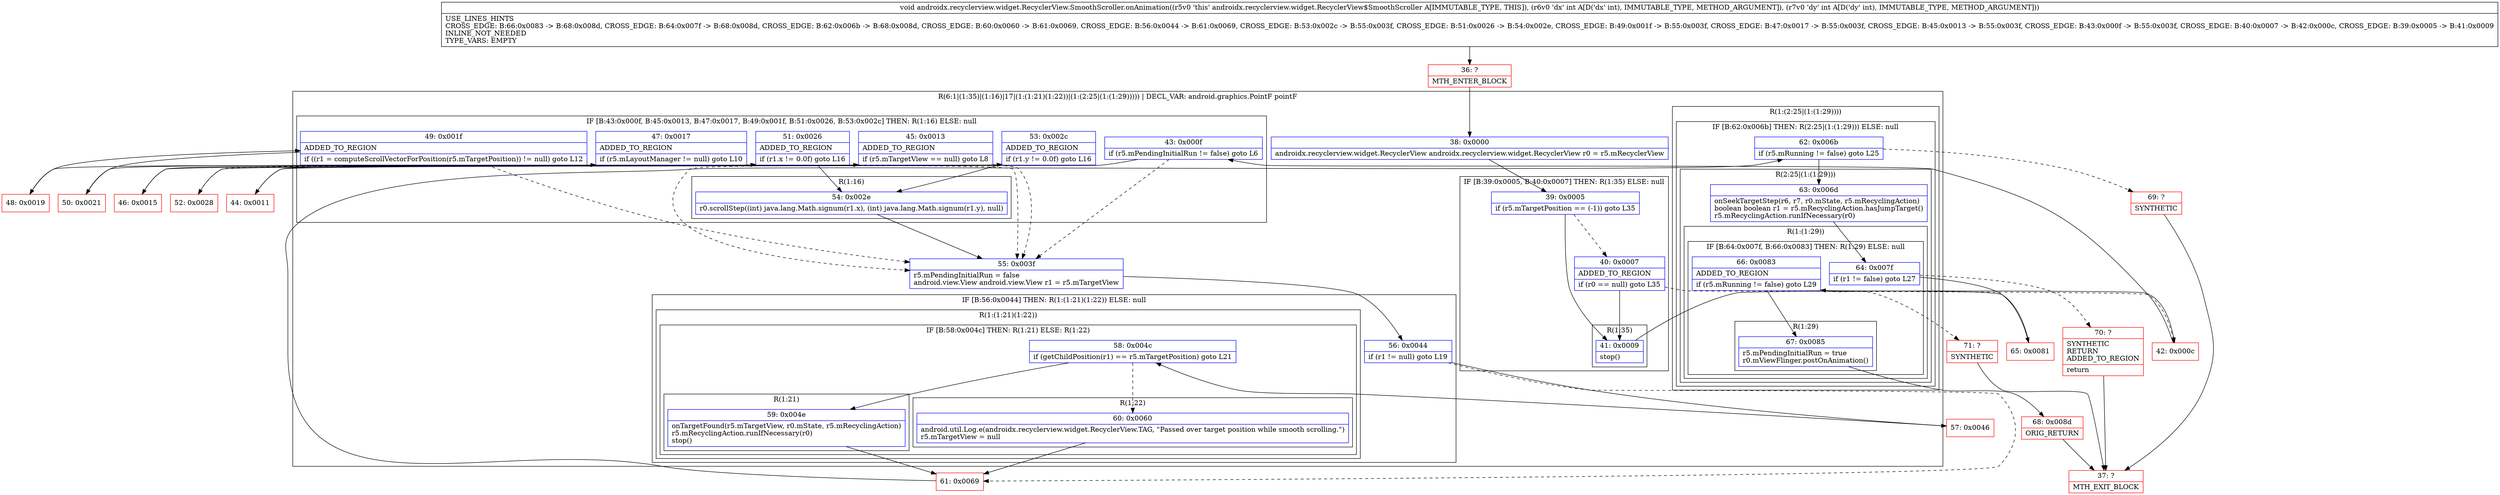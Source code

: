 digraph "CFG forandroidx.recyclerview.widget.RecyclerView.SmoothScroller.onAnimation(II)V" {
subgraph cluster_Region_1875653212 {
label = "R(6:1|(1:35)|(1:16)|17|(1:(1:21)(1:22))|(1:(2:25|(1:(1:29))))) | DECL_VAR: android.graphics.PointF pointF\l";
node [shape=record,color=blue];
Node_38 [shape=record,label="{38\:\ 0x0000|androidx.recyclerview.widget.RecyclerView androidx.recyclerview.widget.RecyclerView r0 = r5.mRecyclerView\l}"];
subgraph cluster_IfRegion_657563397 {
label = "IF [B:39:0x0005, B:40:0x0007] THEN: R(1:35) ELSE: null";
node [shape=record,color=blue];
Node_39 [shape=record,label="{39\:\ 0x0005|if (r5.mTargetPosition == (\-1)) goto L35\l}"];
Node_40 [shape=record,label="{40\:\ 0x0007|ADDED_TO_REGION\l|if (r0 == null) goto L35\l}"];
subgraph cluster_Region_1576011819 {
label = "R(1:35)";
node [shape=record,color=blue];
Node_41 [shape=record,label="{41\:\ 0x0009|stop()\l}"];
}
}
subgraph cluster_IfRegion_18766824 {
label = "IF [B:43:0x000f, B:45:0x0013, B:47:0x0017, B:49:0x001f, B:51:0x0026, B:53:0x002c] THEN: R(1:16) ELSE: null";
node [shape=record,color=blue];
Node_43 [shape=record,label="{43\:\ 0x000f|if (r5.mPendingInitialRun != false) goto L6\l}"];
Node_45 [shape=record,label="{45\:\ 0x0013|ADDED_TO_REGION\l|if (r5.mTargetView == null) goto L8\l}"];
Node_47 [shape=record,label="{47\:\ 0x0017|ADDED_TO_REGION\l|if (r5.mLayoutManager != null) goto L10\l}"];
Node_49 [shape=record,label="{49\:\ 0x001f|ADDED_TO_REGION\l|if ((r1 = computeScrollVectorForPosition(r5.mTargetPosition)) != null) goto L12\l}"];
Node_51 [shape=record,label="{51\:\ 0x0026|ADDED_TO_REGION\l|if (r1.x != 0.0f) goto L16\l}"];
Node_53 [shape=record,label="{53\:\ 0x002c|ADDED_TO_REGION\l|if (r1.y != 0.0f) goto L16\l}"];
subgraph cluster_Region_1838585979 {
label = "R(1:16)";
node [shape=record,color=blue];
Node_54 [shape=record,label="{54\:\ 0x002e|r0.scrollStep((int) java.lang.Math.signum(r1.x), (int) java.lang.Math.signum(r1.y), null)\l}"];
}
}
Node_55 [shape=record,label="{55\:\ 0x003f|r5.mPendingInitialRun = false\landroid.view.View android.view.View r1 = r5.mTargetView\l}"];
subgraph cluster_IfRegion_1861403753 {
label = "IF [B:56:0x0044] THEN: R(1:(1:21)(1:22)) ELSE: null";
node [shape=record,color=blue];
Node_56 [shape=record,label="{56\:\ 0x0044|if (r1 != null) goto L19\l}"];
subgraph cluster_Region_65807396 {
label = "R(1:(1:21)(1:22))";
node [shape=record,color=blue];
subgraph cluster_IfRegion_493833104 {
label = "IF [B:58:0x004c] THEN: R(1:21) ELSE: R(1:22)";
node [shape=record,color=blue];
Node_58 [shape=record,label="{58\:\ 0x004c|if (getChildPosition(r1) == r5.mTargetPosition) goto L21\l}"];
subgraph cluster_Region_306984011 {
label = "R(1:21)";
node [shape=record,color=blue];
Node_59 [shape=record,label="{59\:\ 0x004e|onTargetFound(r5.mTargetView, r0.mState, r5.mRecyclingAction)\lr5.mRecyclingAction.runIfNecessary(r0)\lstop()\l}"];
}
subgraph cluster_Region_1176090132 {
label = "R(1:22)";
node [shape=record,color=blue];
Node_60 [shape=record,label="{60\:\ 0x0060|android.util.Log.e(androidx.recyclerview.widget.RecyclerView.TAG, \"Passed over target position while smooth scrolling.\")\lr5.mTargetView = null\l}"];
}
}
}
}
subgraph cluster_Region_469061548 {
label = "R(1:(2:25|(1:(1:29))))";
node [shape=record,color=blue];
subgraph cluster_IfRegion_1749517857 {
label = "IF [B:62:0x006b] THEN: R(2:25|(1:(1:29))) ELSE: null";
node [shape=record,color=blue];
Node_62 [shape=record,label="{62\:\ 0x006b|if (r5.mRunning != false) goto L25\l}"];
subgraph cluster_Region_480033420 {
label = "R(2:25|(1:(1:29)))";
node [shape=record,color=blue];
Node_63 [shape=record,label="{63\:\ 0x006d|onSeekTargetStep(r6, r7, r0.mState, r5.mRecyclingAction)\lboolean boolean r1 = r5.mRecyclingAction.hasJumpTarget()\lr5.mRecyclingAction.runIfNecessary(r0)\l}"];
subgraph cluster_Region_174608905 {
label = "R(1:(1:29))";
node [shape=record,color=blue];
subgraph cluster_IfRegion_1683937899 {
label = "IF [B:64:0x007f, B:66:0x0083] THEN: R(1:29) ELSE: null";
node [shape=record,color=blue];
Node_64 [shape=record,label="{64\:\ 0x007f|if (r1 != false) goto L27\l}"];
Node_66 [shape=record,label="{66\:\ 0x0083|ADDED_TO_REGION\l|if (r5.mRunning != false) goto L29\l}"];
subgraph cluster_Region_939448237 {
label = "R(1:29)";
node [shape=record,color=blue];
Node_67 [shape=record,label="{67\:\ 0x0085|r5.mPendingInitialRun = true\lr0.mViewFlinger.postOnAnimation()\l}"];
}
}
}
}
}
}
}
Node_36 [shape=record,color=red,label="{36\:\ ?|MTH_ENTER_BLOCK\l}"];
Node_42 [shape=record,color=red,label="{42\:\ 0x000c}"];
Node_44 [shape=record,color=red,label="{44\:\ 0x0011}"];
Node_46 [shape=record,color=red,label="{46\:\ 0x0015}"];
Node_48 [shape=record,color=red,label="{48\:\ 0x0019}"];
Node_50 [shape=record,color=red,label="{50\:\ 0x0021}"];
Node_52 [shape=record,color=red,label="{52\:\ 0x0028}"];
Node_57 [shape=record,color=red,label="{57\:\ 0x0046}"];
Node_61 [shape=record,color=red,label="{61\:\ 0x0069}"];
Node_65 [shape=record,color=red,label="{65\:\ 0x0081}"];
Node_68 [shape=record,color=red,label="{68\:\ 0x008d|ORIG_RETURN\l}"];
Node_37 [shape=record,color=red,label="{37\:\ ?|MTH_EXIT_BLOCK\l}"];
Node_71 [shape=record,color=red,label="{71\:\ ?|SYNTHETIC\l}"];
Node_70 [shape=record,color=red,label="{70\:\ ?|SYNTHETIC\lRETURN\lADDED_TO_REGION\l|return\l}"];
Node_69 [shape=record,color=red,label="{69\:\ ?|SYNTHETIC\l}"];
MethodNode[shape=record,label="{void androidx.recyclerview.widget.RecyclerView.SmoothScroller.onAnimation((r5v0 'this' androidx.recyclerview.widget.RecyclerView$SmoothScroller A[IMMUTABLE_TYPE, THIS]), (r6v0 'dx' int A[D('dx' int), IMMUTABLE_TYPE, METHOD_ARGUMENT]), (r7v0 'dy' int A[D('dy' int), IMMUTABLE_TYPE, METHOD_ARGUMENT]))  | USE_LINES_HINTS\lCROSS_EDGE: B:66:0x0083 \-\> B:68:0x008d, CROSS_EDGE: B:64:0x007f \-\> B:68:0x008d, CROSS_EDGE: B:62:0x006b \-\> B:68:0x008d, CROSS_EDGE: B:60:0x0060 \-\> B:61:0x0069, CROSS_EDGE: B:56:0x0044 \-\> B:61:0x0069, CROSS_EDGE: B:53:0x002c \-\> B:55:0x003f, CROSS_EDGE: B:51:0x0026 \-\> B:54:0x002e, CROSS_EDGE: B:49:0x001f \-\> B:55:0x003f, CROSS_EDGE: B:47:0x0017 \-\> B:55:0x003f, CROSS_EDGE: B:45:0x0013 \-\> B:55:0x003f, CROSS_EDGE: B:43:0x000f \-\> B:55:0x003f, CROSS_EDGE: B:40:0x0007 \-\> B:42:0x000c, CROSS_EDGE: B:39:0x0005 \-\> B:41:0x0009\lINLINE_NOT_NEEDED\lTYPE_VARS: EMPTY\l}"];
MethodNode -> Node_36;Node_38 -> Node_39;
Node_39 -> Node_40[style=dashed];
Node_39 -> Node_41;
Node_40 -> Node_41;
Node_40 -> Node_42[style=dashed];
Node_41 -> Node_42;
Node_43 -> Node_44;
Node_43 -> Node_55[style=dashed];
Node_45 -> Node_46;
Node_45 -> Node_55[style=dashed];
Node_47 -> Node_48;
Node_47 -> Node_55[style=dashed];
Node_49 -> Node_50;
Node_49 -> Node_55[style=dashed];
Node_51 -> Node_52[style=dashed];
Node_51 -> Node_54;
Node_53 -> Node_54;
Node_53 -> Node_55[style=dashed];
Node_54 -> Node_55;
Node_55 -> Node_56;
Node_56 -> Node_57;
Node_56 -> Node_61[style=dashed];
Node_58 -> Node_59;
Node_58 -> Node_60[style=dashed];
Node_59 -> Node_61;
Node_60 -> Node_61;
Node_62 -> Node_63;
Node_62 -> Node_69[style=dashed];
Node_63 -> Node_64;
Node_64 -> Node_65;
Node_64 -> Node_70[style=dashed];
Node_66 -> Node_67;
Node_66 -> Node_71[style=dashed];
Node_67 -> Node_68;
Node_36 -> Node_38;
Node_42 -> Node_43;
Node_44 -> Node_45;
Node_46 -> Node_47;
Node_48 -> Node_49;
Node_50 -> Node_51;
Node_52 -> Node_53;
Node_57 -> Node_58;
Node_61 -> Node_62;
Node_65 -> Node_66;
Node_68 -> Node_37;
Node_71 -> Node_37;
Node_70 -> Node_37;
Node_69 -> Node_37;
}

